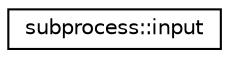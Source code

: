 digraph "Graphical Class Hierarchy"
{
  edge [fontname="Helvetica",fontsize="10",labelfontname="Helvetica",labelfontsize="10"];
  node [fontname="Helvetica",fontsize="10",shape=record];
  rankdir="LR";
  Node0 [label="subprocess::input",height=0.2,width=0.4,color="black", fillcolor="white", style="filled",URL="$structsubprocess_1_1input.html"];
}
